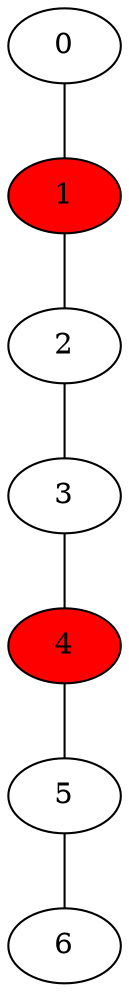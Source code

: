 graph romanKDomSet {
	0;
	1;
	2;
	3;
	4;
	5;
	6;
	0 -- 1;
	1 -- 2;
	2 -- 3;
	3 -- 4;
	4 -- 5;
	5 -- 6;
    1 [style=filled, fillcolor=red];
    4 [style=filled, fillcolor=red];
}
